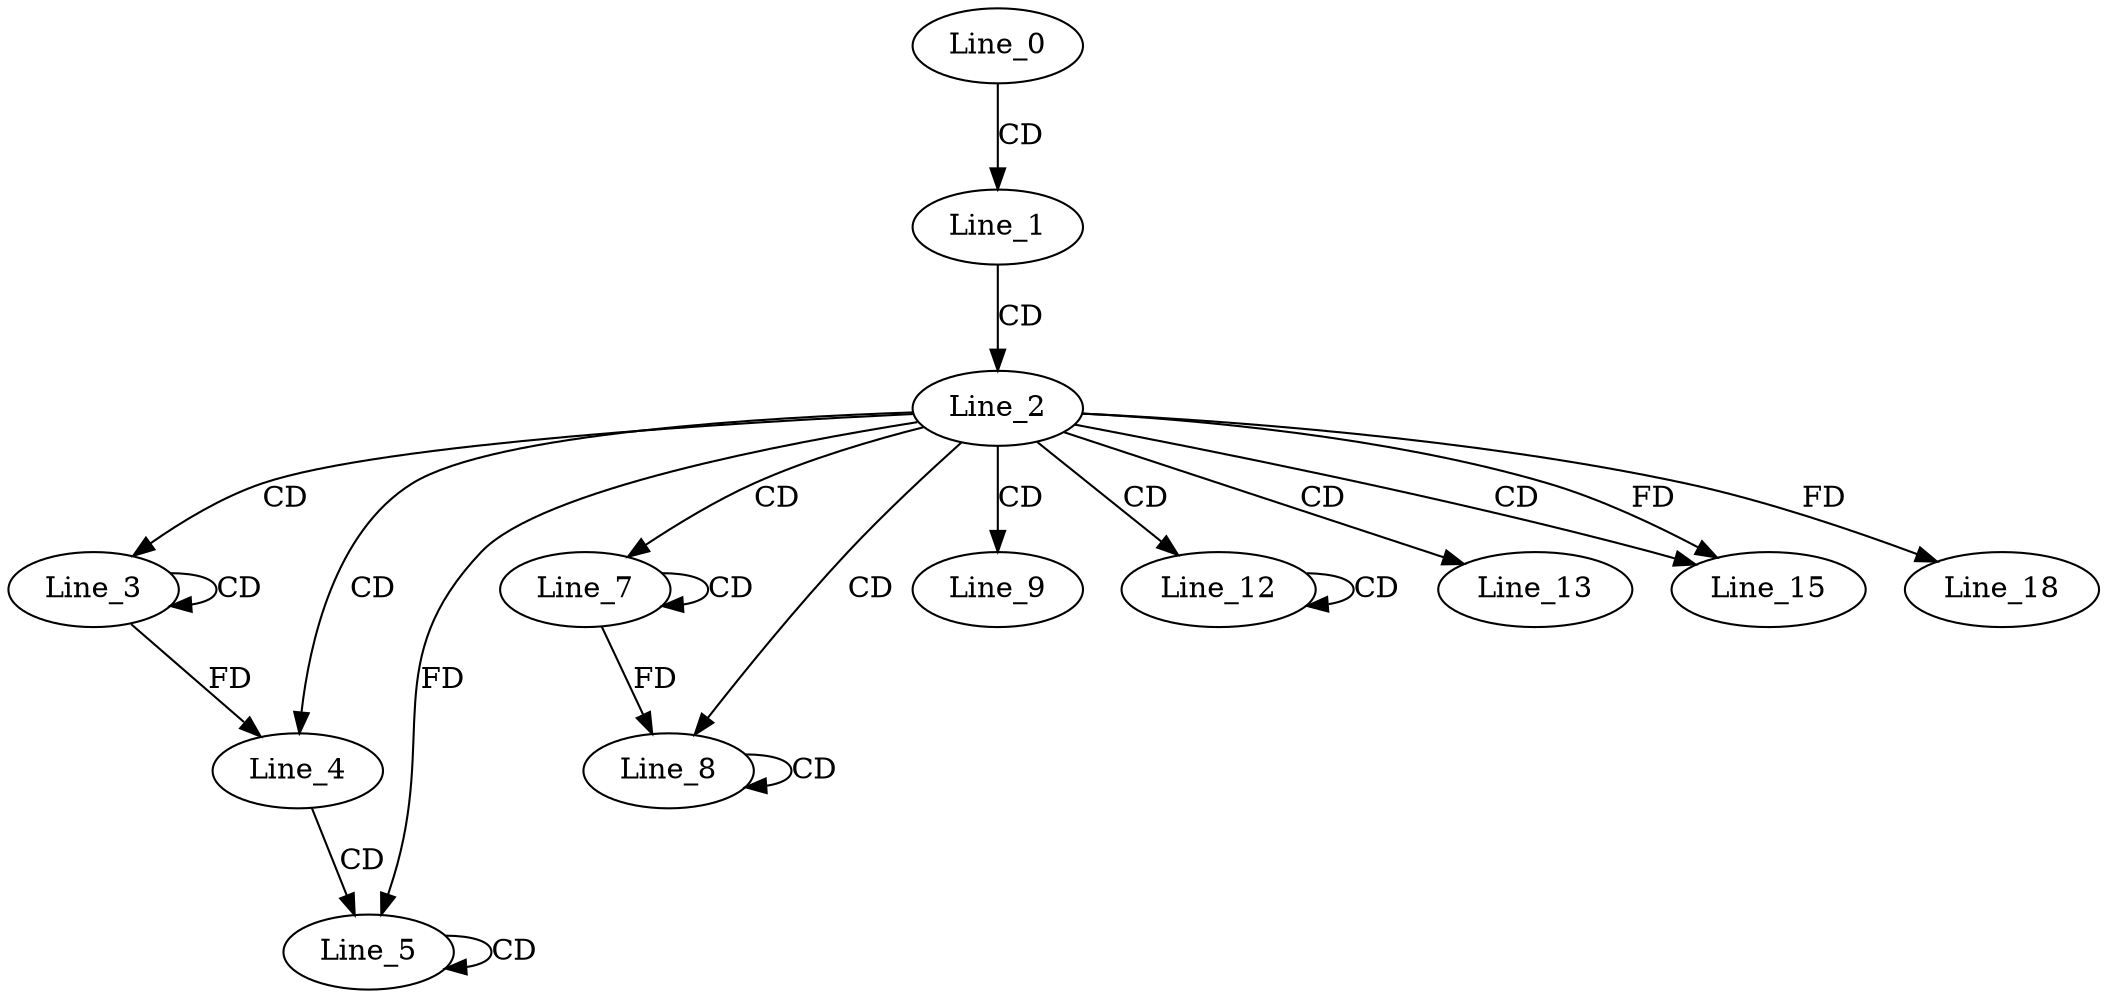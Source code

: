 digraph G {
  Line_0;
  Line_1;
  Line_2;
  Line_3;
  Line_3;
  Line_4;
  Line_5;
  Line_5;
  Line_7;
  Line_7;
  Line_8;
  Line_8;
  Line_9;
  Line_12;
  Line_12;
  Line_13;
  Line_15;
  Line_15;
  Line_18;
  Line_18;
  Line_18;
  Line_0 -> Line_1 [ label="CD" ];
  Line_1 -> Line_2 [ label="CD" ];
  Line_2 -> Line_3 [ label="CD" ];
  Line_3 -> Line_3 [ label="CD" ];
  Line_2 -> Line_4 [ label="CD" ];
  Line_3 -> Line_4 [ label="FD" ];
  Line_4 -> Line_5 [ label="CD" ];
  Line_5 -> Line_5 [ label="CD" ];
  Line_2 -> Line_5 [ label="FD" ];
  Line_2 -> Line_7 [ label="CD" ];
  Line_7 -> Line_7 [ label="CD" ];
  Line_2 -> Line_8 [ label="CD" ];
  Line_8 -> Line_8 [ label="CD" ];
  Line_7 -> Line_8 [ label="FD" ];
  Line_2 -> Line_9 [ label="CD" ];
  Line_2 -> Line_12 [ label="CD" ];
  Line_12 -> Line_12 [ label="CD" ];
  Line_2 -> Line_13 [ label="CD" ];
  Line_2 -> Line_15 [ label="CD" ];
  Line_2 -> Line_15 [ label="FD" ];
  Line_2 -> Line_18 [ label="FD" ];
}
